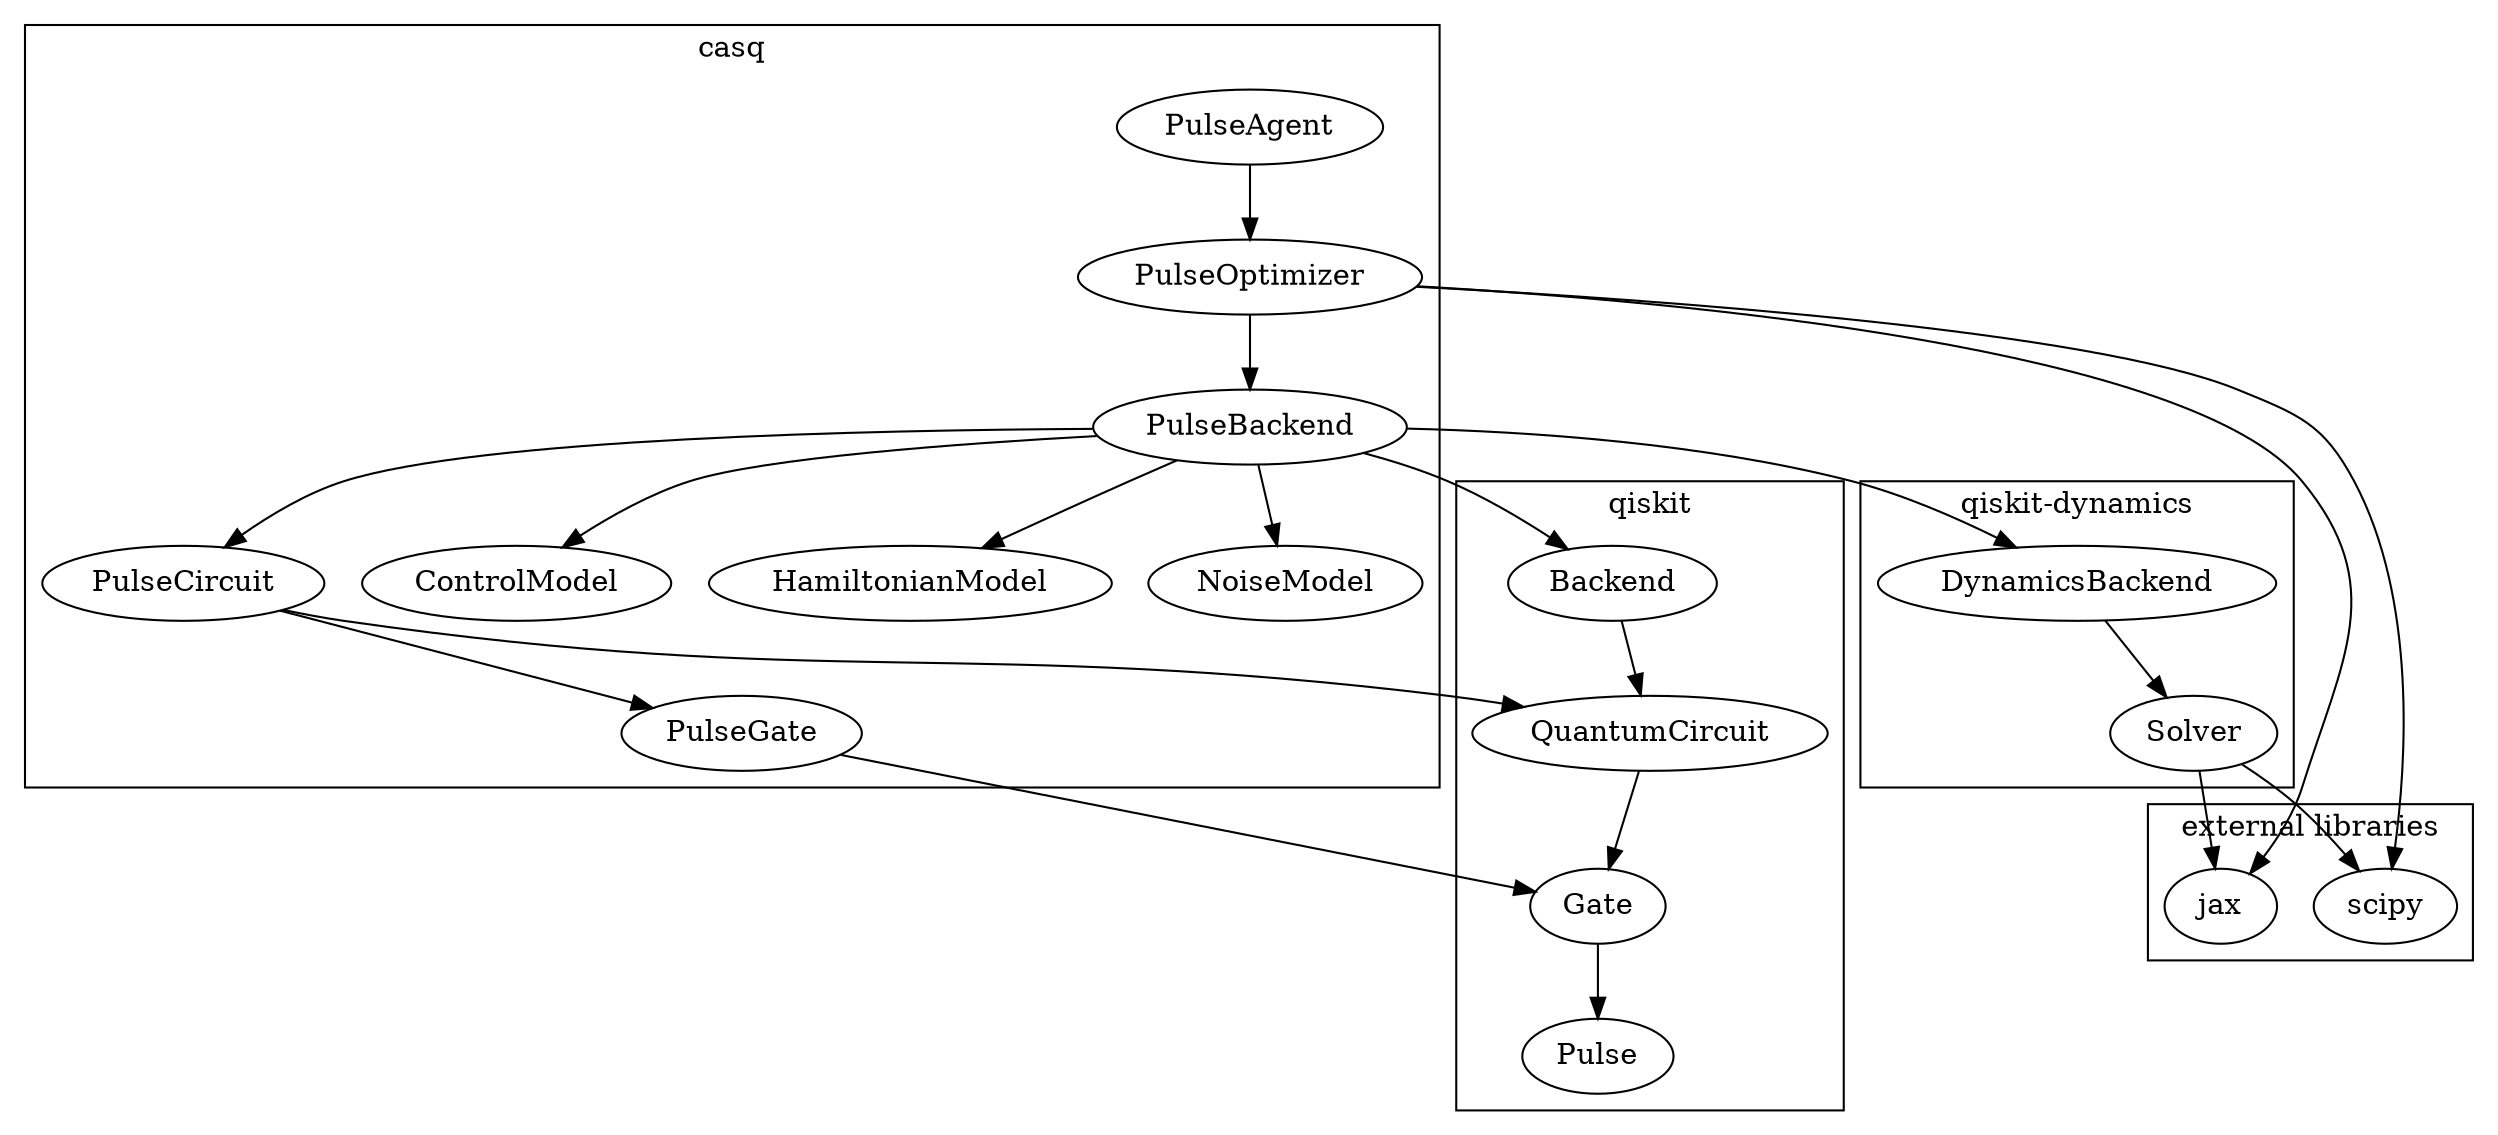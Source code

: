 # Place the cursor inside "graph" to get some refactoring options

digraph G {

  subgraph cluster_0 {
    PulseAgent -> PulseOptimizer -> PulseBackend -> PulseCircuit -> PulseGate;
    PulseBackend -> ControlModel;
    PulseBackend -> HamiltonianModel;
    PulseBackend -> NoiseModel;
    label = "casq";
  }

  subgraph cluster_1 {
    Backend -> QuantumCircuit -> Gate -> Pulse;
    label = "qiskit";
  }

  subgraph cluster_2 {
    DynamicsBackend -> Solver;
    label = "qiskit-dynamics";
  }

  subgraph cluster_3 {
    jax;
    scipy;
    label = "external libraries";
  }

  PulseGate -> Gate;
  PulseCircuit -> QuantumCircuit;
  PulseBackend -> Backend;
  PulseBackend -> DynamicsBackend;
  PulseOptimizer -> jax;
  PulseOptimizer -> scipy;
  Solver -> jax;
  Solver -> scipy;
}
